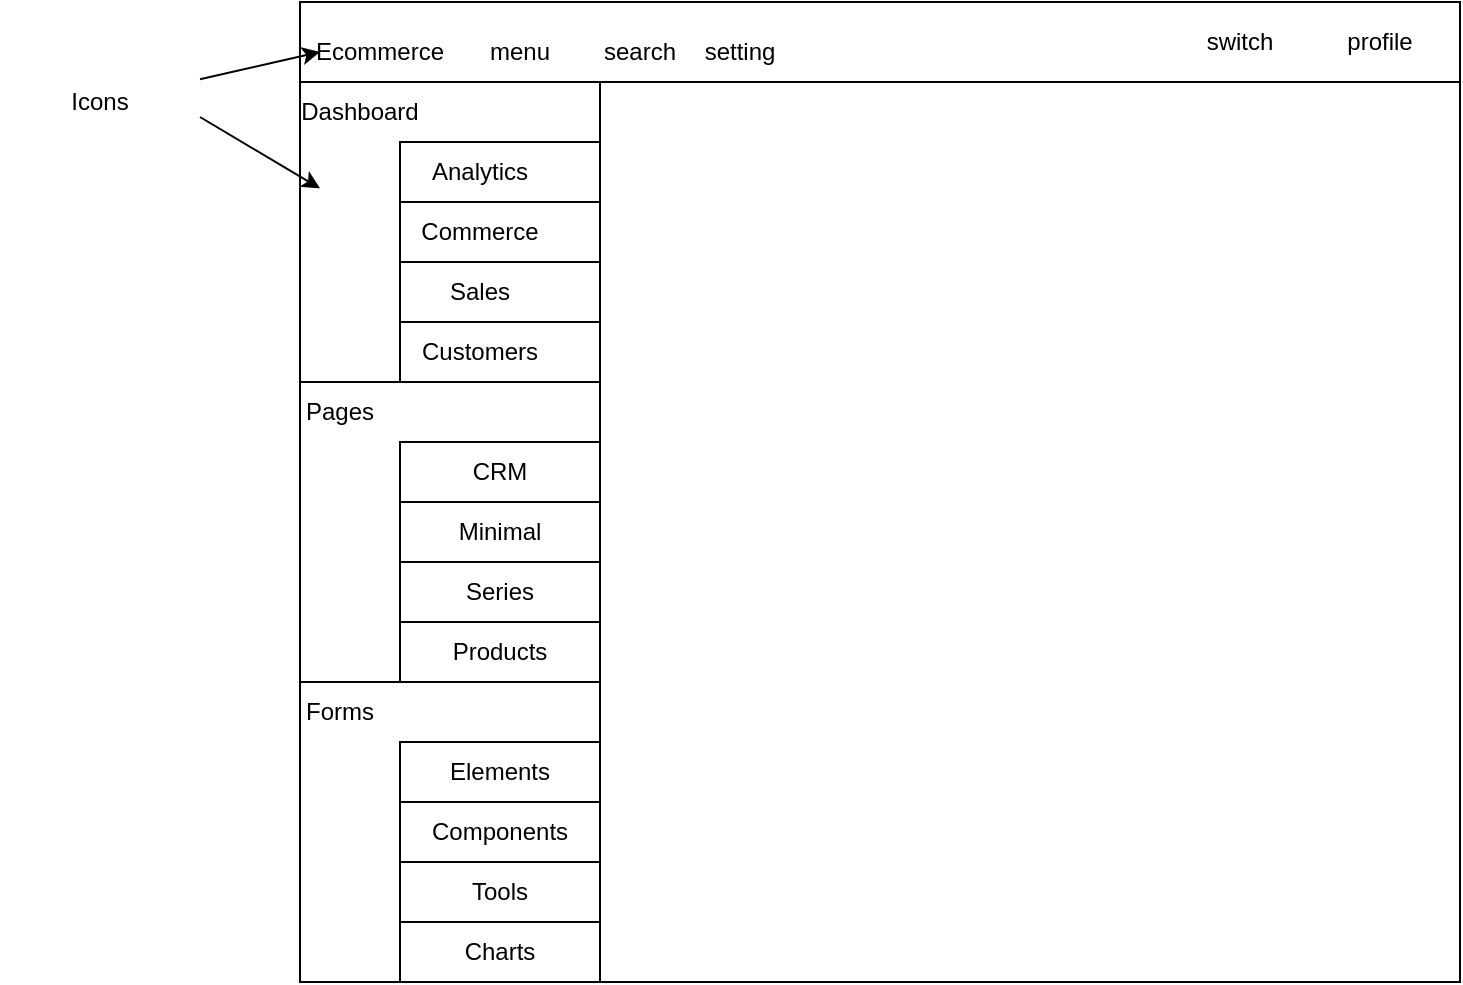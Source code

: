 <mxfile version="21.7.5" type="device">
  <diagram name="Page-1" id="LV2ZdAqi-QGpjqRoXG40">
    <mxGraphModel dx="1707" dy="572" grid="1" gridSize="10" guides="1" tooltips="1" connect="1" arrows="1" fold="1" page="1" pageScale="1" pageWidth="827" pageHeight="1169" math="0" shadow="0">
      <root>
        <mxCell id="0" />
        <mxCell id="1" parent="0" />
        <mxCell id="QrvRlSLloKDp8SqD0uGE-1" value="" style="rounded=0;whiteSpace=wrap;html=1;" vertex="1" parent="1">
          <mxGeometry x="140" y="170" width="580" height="490" as="geometry" />
        </mxCell>
        <mxCell id="QrvRlSLloKDp8SqD0uGE-2" value="" style="rounded=0;whiteSpace=wrap;html=1;" vertex="1" parent="1">
          <mxGeometry x="140" y="210" width="150" height="150" as="geometry" />
        </mxCell>
        <mxCell id="QrvRlSLloKDp8SqD0uGE-3" value="" style="rounded=0;whiteSpace=wrap;html=1;" vertex="1" parent="1">
          <mxGeometry x="140" y="170" width="580" height="40" as="geometry" />
        </mxCell>
        <mxCell id="QrvRlSLloKDp8SqD0uGE-5" value="" style="rounded=0;whiteSpace=wrap;html=1;" vertex="1" parent="1">
          <mxGeometry x="190" y="240" width="100" height="120" as="geometry" />
        </mxCell>
        <mxCell id="QrvRlSLloKDp8SqD0uGE-6" value="" style="rounded=0;whiteSpace=wrap;html=1;" vertex="1" parent="1">
          <mxGeometry x="190" y="270" width="100" height="30" as="geometry" />
        </mxCell>
        <mxCell id="QrvRlSLloKDp8SqD0uGE-8" value="" style="rounded=0;whiteSpace=wrap;html=1;" vertex="1" parent="1">
          <mxGeometry x="190" y="240" width="100" height="30" as="geometry" />
        </mxCell>
        <mxCell id="QrvRlSLloKDp8SqD0uGE-9" value="" style="rounded=0;whiteSpace=wrap;html=1;" vertex="1" parent="1">
          <mxGeometry x="140" y="360" width="150" height="150" as="geometry" />
        </mxCell>
        <mxCell id="QrvRlSLloKDp8SqD0uGE-10" value="" style="rounded=0;whiteSpace=wrap;html=1;" vertex="1" parent="1">
          <mxGeometry x="190" y="300" width="100" height="30" as="geometry" />
        </mxCell>
        <mxCell id="QrvRlSLloKDp8SqD0uGE-11" value="Ecommerce" style="text;html=1;strokeColor=none;fillColor=none;align=center;verticalAlign=middle;whiteSpace=wrap;rounded=0;" vertex="1" parent="1">
          <mxGeometry x="150" y="180" width="60" height="30" as="geometry" />
        </mxCell>
        <mxCell id="QrvRlSLloKDp8SqD0uGE-13" value="menu" style="text;html=1;strokeColor=none;fillColor=none;align=center;verticalAlign=middle;whiteSpace=wrap;rounded=0;" vertex="1" parent="1">
          <mxGeometry x="220" y="180" width="60" height="30" as="geometry" />
        </mxCell>
        <mxCell id="QrvRlSLloKDp8SqD0uGE-14" value="search" style="text;html=1;strokeColor=none;fillColor=none;align=center;verticalAlign=middle;whiteSpace=wrap;rounded=0;" vertex="1" parent="1">
          <mxGeometry x="280" y="180" width="60" height="30" as="geometry" />
        </mxCell>
        <mxCell id="QrvRlSLloKDp8SqD0uGE-15" value="setting" style="text;html=1;strokeColor=none;fillColor=none;align=center;verticalAlign=middle;whiteSpace=wrap;rounded=0;" vertex="1" parent="1">
          <mxGeometry x="330" y="180" width="60" height="30" as="geometry" />
        </mxCell>
        <mxCell id="QrvRlSLloKDp8SqD0uGE-16" value="profile" style="text;html=1;strokeColor=none;fillColor=none;align=center;verticalAlign=middle;whiteSpace=wrap;rounded=0;" vertex="1" parent="1">
          <mxGeometry x="650" y="175" width="60" height="30" as="geometry" />
        </mxCell>
        <mxCell id="QrvRlSLloKDp8SqD0uGE-17" value="switch" style="text;html=1;strokeColor=none;fillColor=none;align=center;verticalAlign=middle;whiteSpace=wrap;rounded=0;" vertex="1" parent="1">
          <mxGeometry x="580" y="175" width="60" height="30" as="geometry" />
        </mxCell>
        <mxCell id="QrvRlSLloKDp8SqD0uGE-19" value="Dashboard" style="text;html=1;strokeColor=none;fillColor=none;align=center;verticalAlign=middle;whiteSpace=wrap;rounded=0;" vertex="1" parent="1">
          <mxGeometry x="140" y="210" width="60" height="30" as="geometry" />
        </mxCell>
        <mxCell id="QrvRlSLloKDp8SqD0uGE-20" value="Analytics" style="text;html=1;strokeColor=none;fillColor=none;align=center;verticalAlign=middle;whiteSpace=wrap;rounded=0;" vertex="1" parent="1">
          <mxGeometry x="200" y="240" width="60" height="30" as="geometry" />
        </mxCell>
        <mxCell id="QrvRlSLloKDp8SqD0uGE-21" value="Commerce" style="text;html=1;strokeColor=none;fillColor=none;align=center;verticalAlign=middle;whiteSpace=wrap;rounded=0;" vertex="1" parent="1">
          <mxGeometry x="200" y="270" width="60" height="30" as="geometry" />
        </mxCell>
        <mxCell id="QrvRlSLloKDp8SqD0uGE-22" value="Sales" style="text;html=1;strokeColor=none;fillColor=none;align=center;verticalAlign=middle;whiteSpace=wrap;rounded=0;" vertex="1" parent="1">
          <mxGeometry x="200" y="300" width="60" height="30" as="geometry" />
        </mxCell>
        <mxCell id="QrvRlSLloKDp8SqD0uGE-23" value="" style="endArrow=classic;html=1;rounded=0;exitX=1;exitY=0.75;exitDx=0;exitDy=0;" edge="1" parent="1" source="QrvRlSLloKDp8SqD0uGE-24">
          <mxGeometry width="50" height="50" relative="1" as="geometry">
            <mxPoint x="80" y="230" as="sourcePoint" />
            <mxPoint x="150" y="263.18" as="targetPoint" />
            <Array as="points">
              <mxPoint x="150" y="263.18" />
            </Array>
          </mxGeometry>
        </mxCell>
        <mxCell id="QrvRlSLloKDp8SqD0uGE-24" value="Icons" style="text;html=1;strokeColor=none;fillColor=none;align=center;verticalAlign=middle;whiteSpace=wrap;rounded=0;" vertex="1" parent="1">
          <mxGeometry x="-10" y="205" width="100" height="30" as="geometry" />
        </mxCell>
        <mxCell id="QrvRlSLloKDp8SqD0uGE-25" value="Pages" style="text;html=1;strokeColor=none;fillColor=none;align=center;verticalAlign=middle;whiteSpace=wrap;rounded=0;" vertex="1" parent="1">
          <mxGeometry x="130" y="360" width="60" height="30" as="geometry" />
        </mxCell>
        <mxCell id="QrvRlSLloKDp8SqD0uGE-27" value="" style="rounded=0;whiteSpace=wrap;html=1;" vertex="1" parent="1">
          <mxGeometry x="190" y="390" width="100" height="30" as="geometry" />
        </mxCell>
        <mxCell id="QrvRlSLloKDp8SqD0uGE-28" value="" style="rounded=0;whiteSpace=wrap;html=1;" vertex="1" parent="1">
          <mxGeometry x="190" y="420" width="100" height="30" as="geometry" />
        </mxCell>
        <mxCell id="QrvRlSLloKDp8SqD0uGE-29" value="" style="rounded=0;whiteSpace=wrap;html=1;" vertex="1" parent="1">
          <mxGeometry x="190" y="450" width="100" height="30" as="geometry" />
        </mxCell>
        <mxCell id="QrvRlSLloKDp8SqD0uGE-30" value="" style="rounded=0;whiteSpace=wrap;html=1;" vertex="1" parent="1">
          <mxGeometry x="190" y="480" width="100" height="30" as="geometry" />
        </mxCell>
        <mxCell id="QrvRlSLloKDp8SqD0uGE-31" value="" style="rounded=0;whiteSpace=wrap;html=1;" vertex="1" parent="1">
          <mxGeometry x="140" y="510" width="150" height="150" as="geometry" />
        </mxCell>
        <mxCell id="QrvRlSLloKDp8SqD0uGE-32" value="Forms" style="text;html=1;strokeColor=none;fillColor=none;align=center;verticalAlign=middle;whiteSpace=wrap;rounded=0;" vertex="1" parent="1">
          <mxGeometry x="130" y="510" width="60" height="30" as="geometry" />
        </mxCell>
        <mxCell id="QrvRlSLloKDp8SqD0uGE-34" value="" style="rounded=0;whiteSpace=wrap;html=1;" vertex="1" parent="1">
          <mxGeometry x="190" y="540" width="100" height="120" as="geometry" />
        </mxCell>
        <mxCell id="QrvRlSLloKDp8SqD0uGE-35" value="" style="rounded=0;whiteSpace=wrap;html=1;" vertex="1" parent="1">
          <mxGeometry x="190" y="540" width="100" height="30" as="geometry" />
        </mxCell>
        <mxCell id="QrvRlSLloKDp8SqD0uGE-36" value="" style="rounded=0;whiteSpace=wrap;html=1;" vertex="1" parent="1">
          <mxGeometry x="190" y="570" width="100" height="30" as="geometry" />
        </mxCell>
        <mxCell id="QrvRlSLloKDp8SqD0uGE-37" value="" style="rounded=0;whiteSpace=wrap;html=1;" vertex="1" parent="1">
          <mxGeometry x="190" y="600" width="100" height="30" as="geometry" />
        </mxCell>
        <mxCell id="QrvRlSLloKDp8SqD0uGE-38" value="Customers" style="text;html=1;strokeColor=none;fillColor=none;align=center;verticalAlign=middle;whiteSpace=wrap;rounded=0;" vertex="1" parent="1">
          <mxGeometry x="200" y="330" width="60" height="30" as="geometry" />
        </mxCell>
        <mxCell id="QrvRlSLloKDp8SqD0uGE-39" value="CRM" style="text;html=1;strokeColor=none;fillColor=none;align=center;verticalAlign=middle;whiteSpace=wrap;rounded=0;" vertex="1" parent="1">
          <mxGeometry x="210" y="390" width="60" height="30" as="geometry" />
        </mxCell>
        <mxCell id="QrvRlSLloKDp8SqD0uGE-40" value="Minimal" style="text;html=1;strokeColor=none;fillColor=none;align=center;verticalAlign=middle;whiteSpace=wrap;rounded=0;" vertex="1" parent="1">
          <mxGeometry x="210" y="420" width="60" height="30" as="geometry" />
        </mxCell>
        <mxCell id="QrvRlSLloKDp8SqD0uGE-41" value="Series" style="text;html=1;strokeColor=none;fillColor=none;align=center;verticalAlign=middle;whiteSpace=wrap;rounded=0;" vertex="1" parent="1">
          <mxGeometry x="210" y="450" width="60" height="30" as="geometry" />
        </mxCell>
        <mxCell id="QrvRlSLloKDp8SqD0uGE-42" value="Products" style="text;html=1;strokeColor=none;fillColor=none;align=center;verticalAlign=middle;whiteSpace=wrap;rounded=0;" vertex="1" parent="1">
          <mxGeometry x="210" y="480" width="60" height="30" as="geometry" />
        </mxCell>
        <mxCell id="QrvRlSLloKDp8SqD0uGE-43" value="Elements" style="text;html=1;strokeColor=none;fillColor=none;align=center;verticalAlign=middle;whiteSpace=wrap;rounded=0;" vertex="1" parent="1">
          <mxGeometry x="210" y="540" width="60" height="30" as="geometry" />
        </mxCell>
        <mxCell id="QrvRlSLloKDp8SqD0uGE-44" value="Components" style="text;html=1;strokeColor=none;fillColor=none;align=center;verticalAlign=middle;whiteSpace=wrap;rounded=0;" vertex="1" parent="1">
          <mxGeometry x="210" y="570" width="60" height="30" as="geometry" />
        </mxCell>
        <mxCell id="QrvRlSLloKDp8SqD0uGE-45" value="Tools" style="text;html=1;strokeColor=none;fillColor=none;align=center;verticalAlign=middle;whiteSpace=wrap;rounded=0;" vertex="1" parent="1">
          <mxGeometry x="210" y="600" width="60" height="30" as="geometry" />
        </mxCell>
        <mxCell id="QrvRlSLloKDp8SqD0uGE-46" value="Charts" style="text;html=1;strokeColor=none;fillColor=none;align=center;verticalAlign=middle;whiteSpace=wrap;rounded=0;" vertex="1" parent="1">
          <mxGeometry x="210" y="630" width="60" height="30" as="geometry" />
        </mxCell>
        <mxCell id="QrvRlSLloKDp8SqD0uGE-47" value="" style="endArrow=classic;html=1;rounded=0;entryX=0;entryY=0.5;entryDx=0;entryDy=0;" edge="1" parent="1" source="QrvRlSLloKDp8SqD0uGE-24" target="QrvRlSLloKDp8SqD0uGE-11">
          <mxGeometry width="50" height="50" relative="1" as="geometry">
            <mxPoint x="400" y="410" as="sourcePoint" />
            <mxPoint x="450" y="360" as="targetPoint" />
          </mxGeometry>
        </mxCell>
      </root>
    </mxGraphModel>
  </diagram>
</mxfile>
